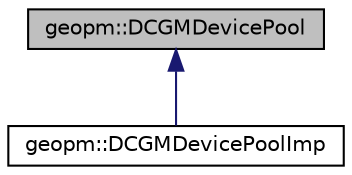 digraph "geopm::DCGMDevicePool"
{
 // LATEX_PDF_SIZE
  edge [fontname="Helvetica",fontsize="10",labelfontname="Helvetica",labelfontsize="10"];
  node [fontname="Helvetica",fontsize="10",shape=record];
  Node1 [label="geopm::DCGMDevicePool",height=0.2,width=0.4,color="black", fillcolor="grey75", style="filled", fontcolor="black",tooltip=" "];
  Node1 -> Node2 [dir="back",color="midnightblue",fontsize="10",style="solid",fontname="Helvetica"];
  Node2 [label="geopm::DCGMDevicePoolImp",height=0.2,width=0.4,color="black", fillcolor="white", style="filled",URL="$classgeopm_1_1_d_c_g_m_device_pool_imp.html",tooltip=" "];
}
